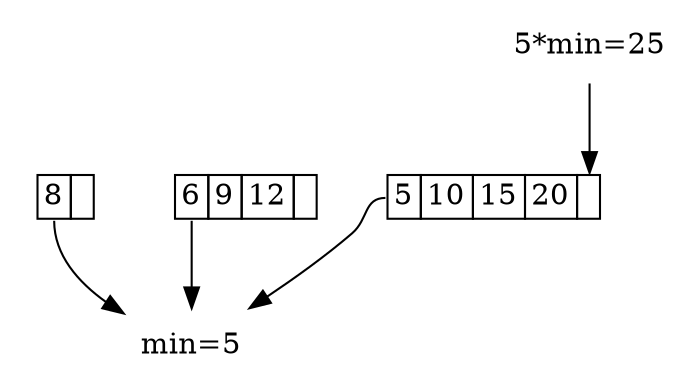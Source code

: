 digraph G{
	margin="0"
	node[shape=plaintext]
	q2[label=<<table BORDER="0" CELLBORDER="1" CELLSPACING="0">
       <tr><td port="head">8</td><td port="tail"> </td></tr></table>>]
	q3[label=<<table BORDER="0" CELLBORDER="1" CELLSPACING="0">
       <tr><td port="head">6</td><td>9</td><td>12</td><td port="tail"> </td></tr></table>>]
	q5[label=<<table BORDER="0" CELLBORDER="1" CELLSPACING="0">
       <tr><td port="head">5</td><td>10</td><td>15</td><td>20</td><td port="tail"> </td></tr></table>>]
	x[label="min=5", style=filled, color=white];
	x2[label="2*min=10", style=invis, color=white];
	x3[label="3*min=15", style=invis, color=white];
	x5[label="5*min=25", style=filled, color=white];
	q2:head->x;
	q3:head->x;
	q5:head->x;
	x2->x3->x5[style=invis];
	//x2->q2:tail;
	//x3->q3:tail;
	x5->q5:tail;
	{rank = same; x2; x3; x5}
}
